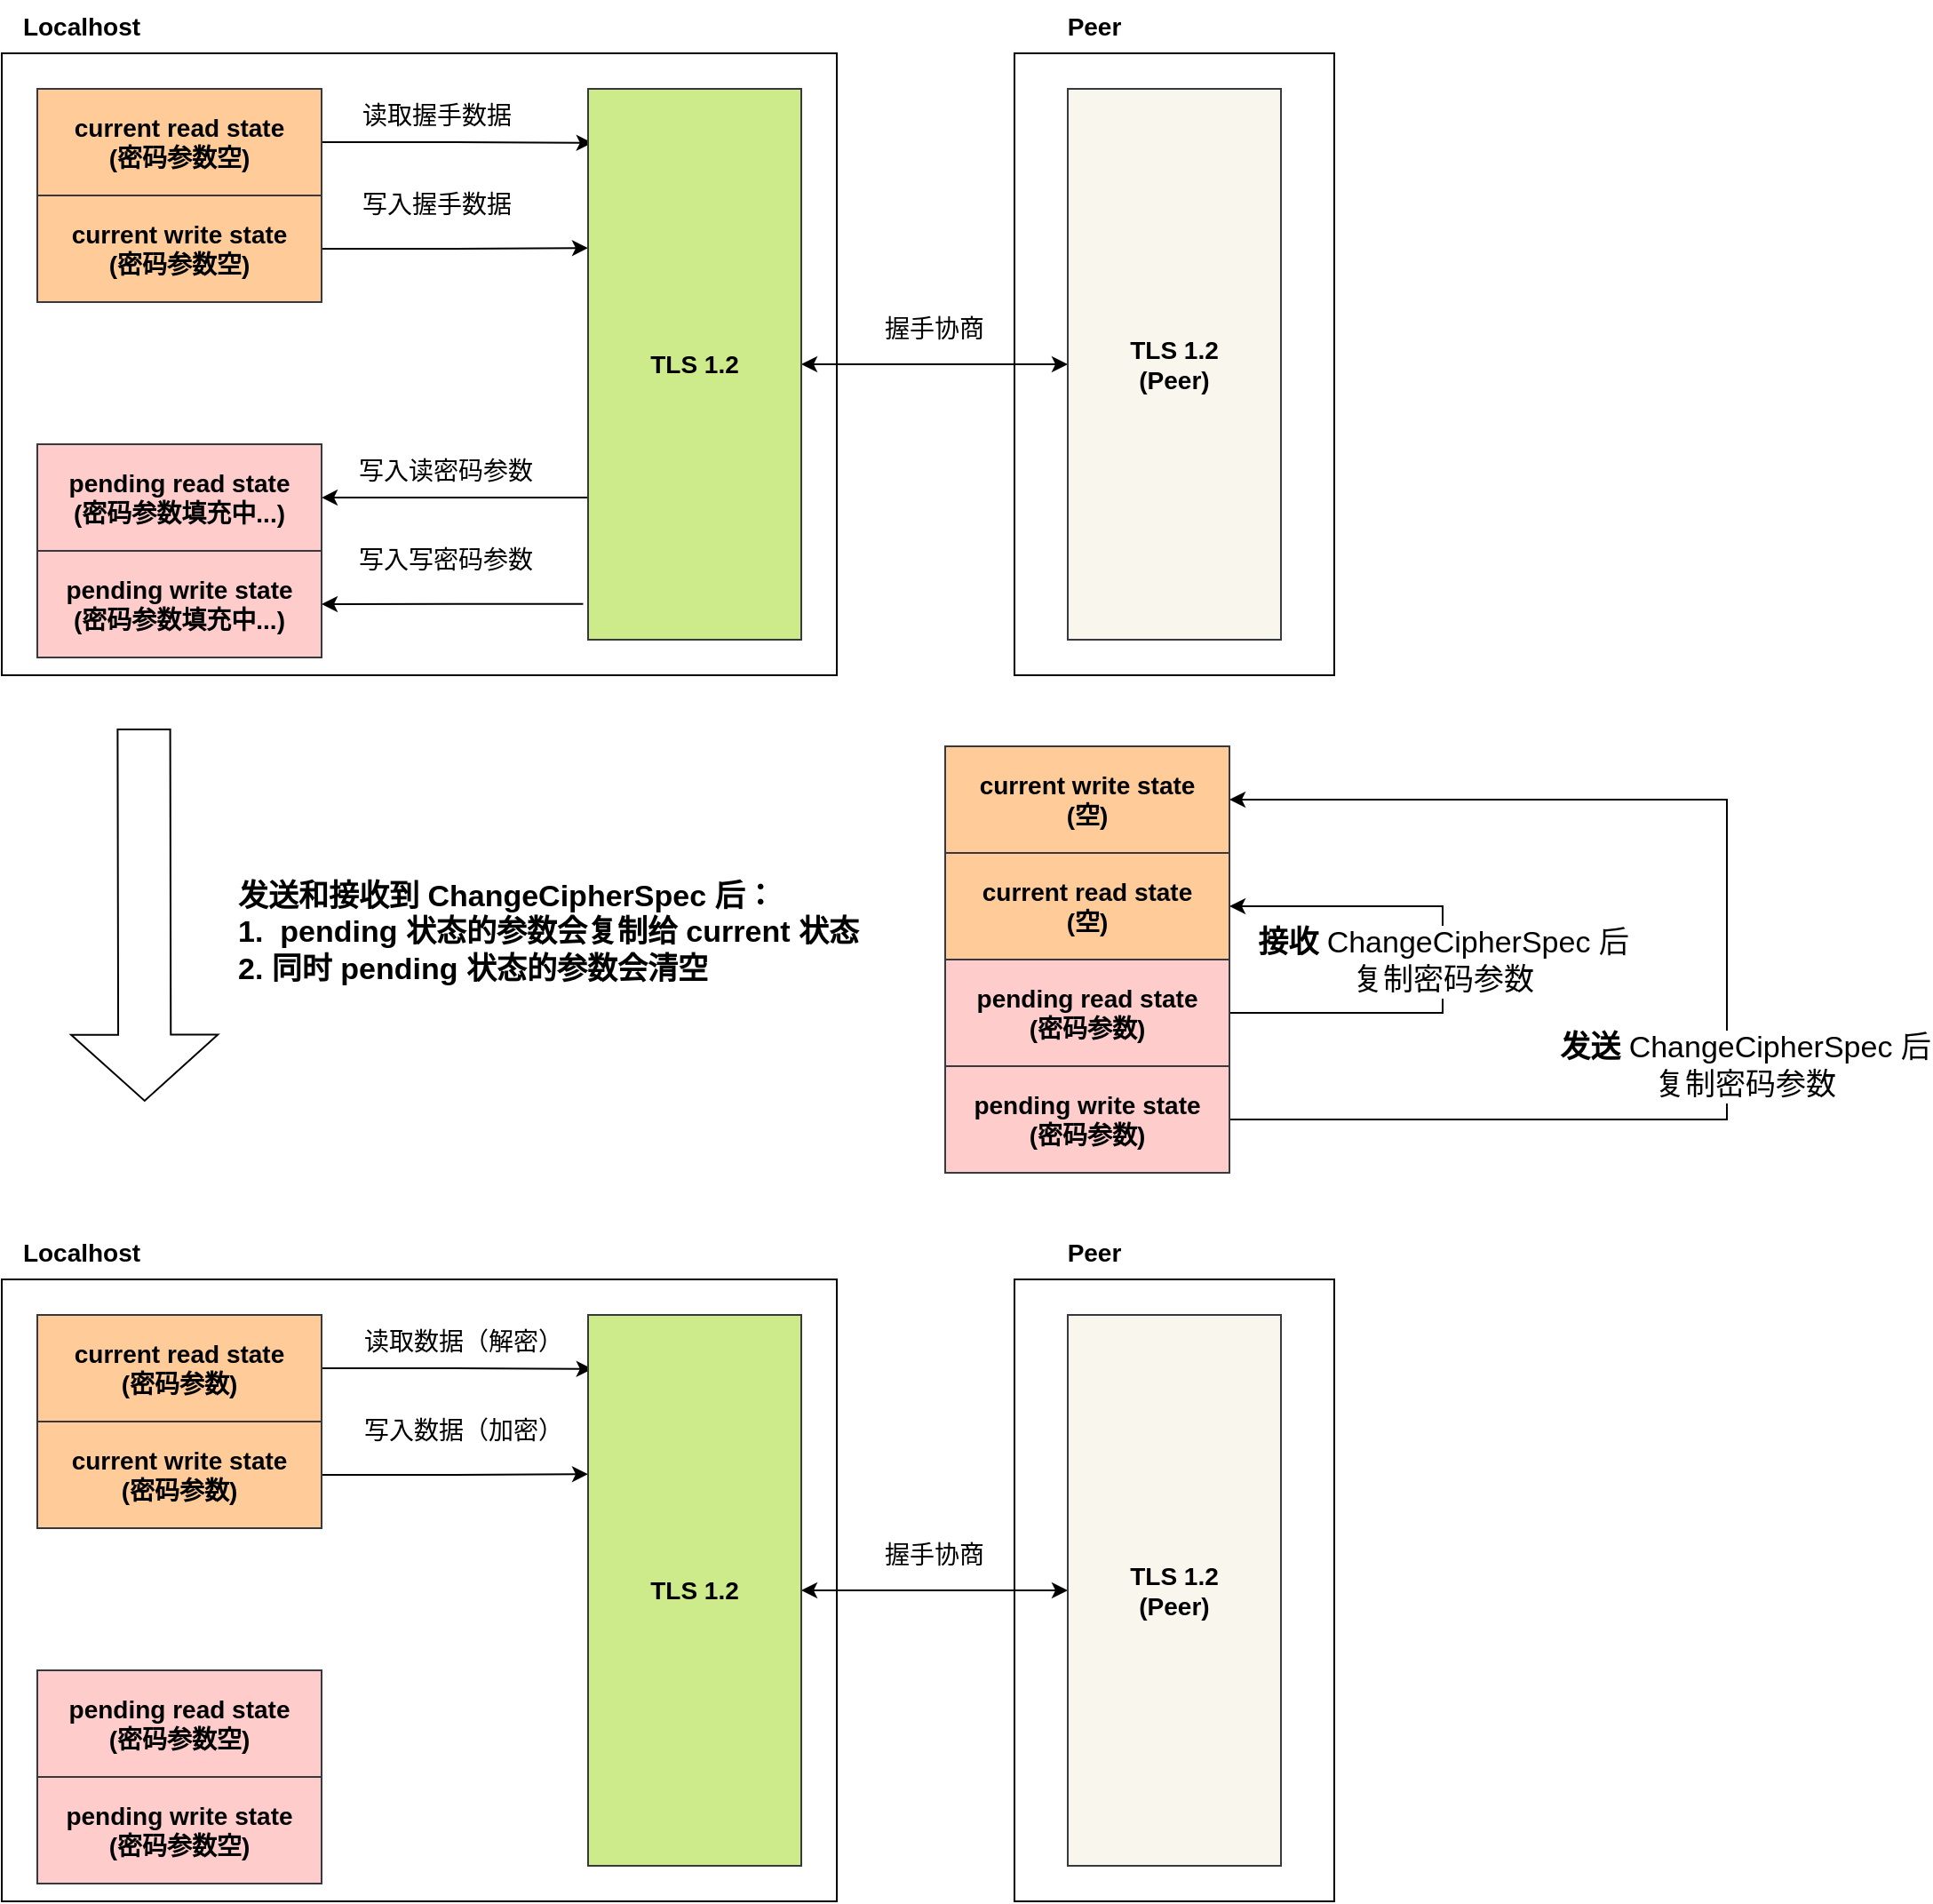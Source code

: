 <mxfile version="20.2.5" type="device"><diagram id="C-SdtaB-mN2W1fpg0Cmi" name="第 1 页"><mxGraphModel dx="593" dy="312" grid="1" gridSize="10" guides="1" tooltips="1" connect="1" arrows="1" fold="1" page="1" pageScale="1" pageWidth="827" pageHeight="1169" math="0" shadow="0"><root><mxCell id="0"/><mxCell id="1" parent="0"/><mxCell id="juc2BzhCltOlcEvHwwvy-24" value="" style="rounded=0;whiteSpace=wrap;html=1;fontSize=14;" vertex="1" parent="1"><mxGeometry x="750" y="150" width="180" height="350" as="geometry"/></mxCell><mxCell id="juc2BzhCltOlcEvHwwvy-22" value="" style="rounded=0;whiteSpace=wrap;html=1;fontSize=14;" vertex="1" parent="1"><mxGeometry x="180" y="150" width="470" height="350" as="geometry"/></mxCell><mxCell id="juc2BzhCltOlcEvHwwvy-9" style="edgeStyle=orthogonalEdgeStyle;rounded=0;orthogonalLoop=1;jettySize=auto;html=1;exitX=1;exitY=0.5;exitDx=0;exitDy=0;entryX=0.02;entryY=0.098;entryDx=0;entryDy=0;entryPerimeter=0;fontStyle=1;fontSize=14;" edge="1" parent="1" source="juc2BzhCltOlcEvHwwvy-1" target="juc2BzhCltOlcEvHwwvy-7"><mxGeometry relative="1" as="geometry"/></mxCell><mxCell id="juc2BzhCltOlcEvHwwvy-1" value="current read state&lt;br style=&quot;font-size: 14px;&quot;&gt;(密码参数空)" style="rounded=0;whiteSpace=wrap;html=1;fontStyle=1;fontSize=14;fillColor=#ffcc99;strokeColor=#36393d;" vertex="1" parent="1"><mxGeometry x="200" y="170" width="160" height="60" as="geometry"/></mxCell><mxCell id="juc2BzhCltOlcEvHwwvy-10" style="edgeStyle=orthogonalEdgeStyle;rounded=0;orthogonalLoop=1;jettySize=auto;html=1;exitX=1;exitY=0.5;exitDx=0;exitDy=0;entryX=0;entryY=0.289;entryDx=0;entryDy=0;entryPerimeter=0;fontStyle=1;fontSize=14;" edge="1" parent="1" source="juc2BzhCltOlcEvHwwvy-2" target="juc2BzhCltOlcEvHwwvy-7"><mxGeometry relative="1" as="geometry"/></mxCell><mxCell id="juc2BzhCltOlcEvHwwvy-2" value="current write state&lt;br style=&quot;font-size: 14px;&quot;&gt;(密码参数空)" style="rounded=0;whiteSpace=wrap;html=1;fontStyle=1;fontSize=14;fillColor=#ffcc99;strokeColor=#36393d;" vertex="1" parent="1"><mxGeometry x="200" y="230" width="160" height="60" as="geometry"/></mxCell><mxCell id="juc2BzhCltOlcEvHwwvy-5" value="pending read state&lt;br style=&quot;font-size: 14px;&quot;&gt;(密码参数填充中...)" style="rounded=0;whiteSpace=wrap;html=1;fontStyle=1;fontSize=14;fillColor=#ffcccc;strokeColor=#36393d;" vertex="1" parent="1"><mxGeometry x="200" y="370" width="160" height="60" as="geometry"/></mxCell><mxCell id="juc2BzhCltOlcEvHwwvy-6" value="pending write state&lt;br style=&quot;font-size: 14px;&quot;&gt;(密码参数填充中...)" style="rounded=0;whiteSpace=wrap;html=1;fontStyle=1;fontSize=14;fillColor=#ffcccc;strokeColor=#36393d;" vertex="1" parent="1"><mxGeometry x="200" y="430" width="160" height="60" as="geometry"/></mxCell><mxCell id="juc2BzhCltOlcEvHwwvy-12" style="edgeStyle=orthogonalEdgeStyle;rounded=0;orthogonalLoop=1;jettySize=auto;html=1;exitX=0.006;exitY=0.742;exitDx=0;exitDy=0;exitPerimeter=0;fontStyle=1;fontSize=14;" edge="1" parent="1" source="juc2BzhCltOlcEvHwwvy-7" target="juc2BzhCltOlcEvHwwvy-5"><mxGeometry relative="1" as="geometry"/></mxCell><mxCell id="juc2BzhCltOlcEvHwwvy-13" style="edgeStyle=orthogonalEdgeStyle;rounded=0;orthogonalLoop=1;jettySize=auto;html=1;exitX=-0.023;exitY=0.935;exitDx=0;exitDy=0;entryX=1;entryY=0.5;entryDx=0;entryDy=0;exitPerimeter=0;fontStyle=1;fontSize=14;" edge="1" parent="1" source="juc2BzhCltOlcEvHwwvy-7" target="juc2BzhCltOlcEvHwwvy-6"><mxGeometry relative="1" as="geometry"/></mxCell><mxCell id="juc2BzhCltOlcEvHwwvy-18" style="edgeStyle=orthogonalEdgeStyle;rounded=0;orthogonalLoop=1;jettySize=auto;html=1;exitX=1;exitY=0.5;exitDx=0;exitDy=0;entryX=0;entryY=0.5;entryDx=0;entryDy=0;fontSize=14;startArrow=classic;startFill=1;" edge="1" parent="1" source="juc2BzhCltOlcEvHwwvy-7" target="juc2BzhCltOlcEvHwwvy-8"><mxGeometry relative="1" as="geometry"/></mxCell><mxCell id="juc2BzhCltOlcEvHwwvy-7" value="TLS 1.2" style="rounded=0;whiteSpace=wrap;html=1;fontStyle=1;fontSize=14;fillColor=#cdeb8b;strokeColor=#36393d;" vertex="1" parent="1"><mxGeometry x="510" y="170" width="120" height="310" as="geometry"/></mxCell><mxCell id="juc2BzhCltOlcEvHwwvy-8" value="TLS 1.2&lt;br&gt;(Peer)" style="rounded=0;whiteSpace=wrap;html=1;fontStyle=1;fontSize=14;fillColor=#f9f7ed;strokeColor=#36393d;" vertex="1" parent="1"><mxGeometry x="780" y="170" width="120" height="310" as="geometry"/></mxCell><mxCell id="juc2BzhCltOlcEvHwwvy-14" value="读取握手数据" style="text;html=1;strokeColor=none;fillColor=none;align=center;verticalAlign=middle;whiteSpace=wrap;rounded=0;fontSize=14;" vertex="1" parent="1"><mxGeometry x="380" y="170" width="90" height="30" as="geometry"/></mxCell><mxCell id="juc2BzhCltOlcEvHwwvy-15" value="写入握手数据" style="text;html=1;strokeColor=none;fillColor=none;align=center;verticalAlign=middle;whiteSpace=wrap;rounded=0;fontSize=14;" vertex="1" parent="1"><mxGeometry x="380" y="220" width="90" height="30" as="geometry"/></mxCell><mxCell id="juc2BzhCltOlcEvHwwvy-19" value="握手协商" style="text;html=1;strokeColor=none;fillColor=none;align=center;verticalAlign=middle;whiteSpace=wrap;rounded=0;fontSize=14;" vertex="1" parent="1"><mxGeometry x="660" y="290" width="90" height="30" as="geometry"/></mxCell><mxCell id="juc2BzhCltOlcEvHwwvy-20" value="写入读密码参数" style="text;html=1;strokeColor=none;fillColor=none;align=center;verticalAlign=middle;whiteSpace=wrap;rounded=0;fontSize=14;" vertex="1" parent="1"><mxGeometry x="380" y="370" width="100" height="30" as="geometry"/></mxCell><mxCell id="juc2BzhCltOlcEvHwwvy-21" value="写入写密码参数" style="text;html=1;strokeColor=none;fillColor=none;align=center;verticalAlign=middle;whiteSpace=wrap;rounded=0;fontSize=14;" vertex="1" parent="1"><mxGeometry x="380" y="420" width="100" height="30" as="geometry"/></mxCell><mxCell id="juc2BzhCltOlcEvHwwvy-23" value="Localhost" style="text;html=1;strokeColor=none;fillColor=none;align=center;verticalAlign=middle;whiteSpace=wrap;rounded=0;fontSize=14;fontStyle=1" vertex="1" parent="1"><mxGeometry x="180" y="120" width="90" height="30" as="geometry"/></mxCell><mxCell id="juc2BzhCltOlcEvHwwvy-25" value="Peer" style="text;html=1;strokeColor=none;fillColor=none;align=center;verticalAlign=middle;whiteSpace=wrap;rounded=0;fontSize=14;fontStyle=1" vertex="1" parent="1"><mxGeometry x="750" y="120" width="90" height="30" as="geometry"/></mxCell><mxCell id="juc2BzhCltOlcEvHwwvy-26" value="" style="shape=flexArrow;endArrow=classic;html=1;rounded=0;fontSize=14;endWidth=52;endSize=12.064;width=29.6;" edge="1" parent="1"><mxGeometry width="50" height="50" relative="1" as="geometry"><mxPoint x="260" y="530" as="sourcePoint"/><mxPoint x="260.41" y="740" as="targetPoint"/></mxGeometry></mxCell><mxCell id="juc2BzhCltOlcEvHwwvy-47" value="" style="rounded=0;whiteSpace=wrap;html=1;fontSize=14;" vertex="1" parent="1"><mxGeometry x="750" y="840" width="180" height="350" as="geometry"/></mxCell><mxCell id="juc2BzhCltOlcEvHwwvy-48" value="" style="rounded=0;whiteSpace=wrap;html=1;fontSize=14;" vertex="1" parent="1"><mxGeometry x="180" y="840" width="470" height="350" as="geometry"/></mxCell><mxCell id="juc2BzhCltOlcEvHwwvy-49" style="edgeStyle=orthogonalEdgeStyle;rounded=0;orthogonalLoop=1;jettySize=auto;html=1;exitX=1;exitY=0.5;exitDx=0;exitDy=0;entryX=0.02;entryY=0.098;entryDx=0;entryDy=0;entryPerimeter=0;fontStyle=1;fontSize=14;" edge="1" parent="1" source="juc2BzhCltOlcEvHwwvy-50" target="juc2BzhCltOlcEvHwwvy-58"><mxGeometry relative="1" as="geometry"/></mxCell><mxCell id="juc2BzhCltOlcEvHwwvy-50" value="current read state&lt;br style=&quot;font-size: 14px;&quot;&gt;(密码参数)" style="rounded=0;whiteSpace=wrap;html=1;fontStyle=1;fontSize=14;fillColor=#ffcc99;strokeColor=#36393d;" vertex="1" parent="1"><mxGeometry x="200" y="860" width="160" height="60" as="geometry"/></mxCell><mxCell id="juc2BzhCltOlcEvHwwvy-51" style="edgeStyle=orthogonalEdgeStyle;rounded=0;orthogonalLoop=1;jettySize=auto;html=1;exitX=1;exitY=0.5;exitDx=0;exitDy=0;entryX=0;entryY=0.289;entryDx=0;entryDy=0;entryPerimeter=0;fontStyle=1;fontSize=14;" edge="1" parent="1" source="juc2BzhCltOlcEvHwwvy-52" target="juc2BzhCltOlcEvHwwvy-58"><mxGeometry relative="1" as="geometry"/></mxCell><mxCell id="juc2BzhCltOlcEvHwwvy-52" value="current write state&lt;br style=&quot;font-size: 14px;&quot;&gt;(密码参数)" style="rounded=0;whiteSpace=wrap;html=1;fontStyle=1;fontSize=14;fillColor=#ffcc99;strokeColor=#36393d;" vertex="1" parent="1"><mxGeometry x="200" y="920" width="160" height="60" as="geometry"/></mxCell><mxCell id="juc2BzhCltOlcEvHwwvy-53" value="pending read state&lt;br style=&quot;font-size: 14px;&quot;&gt;(密码参数空)" style="rounded=0;whiteSpace=wrap;html=1;fontStyle=1;fontSize=14;fillColor=#ffcccc;strokeColor=#36393d;" vertex="1" parent="1"><mxGeometry x="200" y="1060" width="160" height="60" as="geometry"/></mxCell><mxCell id="juc2BzhCltOlcEvHwwvy-54" value="pending write state&lt;br style=&quot;font-size: 14px;&quot;&gt;(密码参数空)" style="rounded=0;whiteSpace=wrap;html=1;fontStyle=1;fontSize=14;fillColor=#ffcccc;strokeColor=#36393d;" vertex="1" parent="1"><mxGeometry x="200" y="1120" width="160" height="60" as="geometry"/></mxCell><mxCell id="juc2BzhCltOlcEvHwwvy-57" style="edgeStyle=orthogonalEdgeStyle;rounded=0;orthogonalLoop=1;jettySize=auto;html=1;exitX=1;exitY=0.5;exitDx=0;exitDy=0;entryX=0;entryY=0.5;entryDx=0;entryDy=0;fontSize=14;startArrow=classic;startFill=1;" edge="1" parent="1" source="juc2BzhCltOlcEvHwwvy-58" target="juc2BzhCltOlcEvHwwvy-59"><mxGeometry relative="1" as="geometry"/></mxCell><mxCell id="juc2BzhCltOlcEvHwwvy-58" value="TLS 1.2" style="rounded=0;whiteSpace=wrap;html=1;fontStyle=1;fontSize=14;fillColor=#cdeb8b;strokeColor=#36393d;" vertex="1" parent="1"><mxGeometry x="510" y="860" width="120" height="310" as="geometry"/></mxCell><mxCell id="juc2BzhCltOlcEvHwwvy-59" value="TLS 1.2&lt;br&gt;(Peer)" style="rounded=0;whiteSpace=wrap;html=1;fontStyle=1;fontSize=14;fillColor=#f9f7ed;strokeColor=#36393d;" vertex="1" parent="1"><mxGeometry x="780" y="860" width="120" height="310" as="geometry"/></mxCell><mxCell id="juc2BzhCltOlcEvHwwvy-60" value="读取数据（解密）" style="text;html=1;strokeColor=none;fillColor=none;align=center;verticalAlign=middle;whiteSpace=wrap;rounded=0;fontSize=14;" vertex="1" parent="1"><mxGeometry x="380" y="860" width="120" height="30" as="geometry"/></mxCell><mxCell id="juc2BzhCltOlcEvHwwvy-61" value="写入数据（加密）" style="text;html=1;strokeColor=none;fillColor=none;align=center;verticalAlign=middle;whiteSpace=wrap;rounded=0;fontSize=14;" vertex="1" parent="1"><mxGeometry x="365" y="910" width="150" height="30" as="geometry"/></mxCell><mxCell id="juc2BzhCltOlcEvHwwvy-62" value="握手协商" style="text;html=1;strokeColor=none;fillColor=none;align=center;verticalAlign=middle;whiteSpace=wrap;rounded=0;fontSize=14;" vertex="1" parent="1"><mxGeometry x="660" y="980" width="90" height="30" as="geometry"/></mxCell><mxCell id="juc2BzhCltOlcEvHwwvy-65" value="Localhost" style="text;html=1;strokeColor=none;fillColor=none;align=center;verticalAlign=middle;whiteSpace=wrap;rounded=0;fontSize=14;fontStyle=1" vertex="1" parent="1"><mxGeometry x="180" y="810" width="90" height="30" as="geometry"/></mxCell><mxCell id="juc2BzhCltOlcEvHwwvy-66" value="Peer" style="text;html=1;strokeColor=none;fillColor=none;align=center;verticalAlign=middle;whiteSpace=wrap;rounded=0;fontSize=14;fontStyle=1" vertex="1" parent="1"><mxGeometry x="750" y="810" width="90" height="30" as="geometry"/></mxCell><mxCell id="juc2BzhCltOlcEvHwwvy-69" value="发送和接收到 ChangeCipherSpec 后：&lt;br&gt;1.&amp;nbsp; pending 状态的参数会复制给 current 状态&lt;br&gt;2. 同时 pending 状态的参数会清空" style="text;html=1;strokeColor=none;fillColor=none;align=left;verticalAlign=middle;whiteSpace=wrap;rounded=0;fontSize=17;fontStyle=1" vertex="1" parent="1"><mxGeometry x="311" y="610" width="370" height="70" as="geometry"/></mxCell><mxCell id="juc2BzhCltOlcEvHwwvy-70" value="current write state&lt;br style=&quot;font-size: 14px;&quot;&gt;(空)" style="rounded=0;whiteSpace=wrap;html=1;fontStyle=1;fontSize=14;fillColor=#ffcc99;strokeColor=#36393d;" vertex="1" parent="1"><mxGeometry x="711" y="540" width="160" height="60" as="geometry"/></mxCell><mxCell id="juc2BzhCltOlcEvHwwvy-71" value="current read state&lt;br style=&quot;font-size: 14px;&quot;&gt;(空)" style="rounded=0;whiteSpace=wrap;html=1;fontStyle=1;fontSize=14;fillColor=#ffcc99;strokeColor=#36393d;" vertex="1" parent="1"><mxGeometry x="711" y="600" width="160" height="60" as="geometry"/></mxCell><mxCell id="juc2BzhCltOlcEvHwwvy-74" style="edgeStyle=orthogonalEdgeStyle;rounded=0;orthogonalLoop=1;jettySize=auto;html=1;exitX=1;exitY=0.5;exitDx=0;exitDy=0;entryX=1;entryY=0.5;entryDx=0;entryDy=0;fontSize=17;startArrow=none;startFill=0;" edge="1" parent="1" source="juc2BzhCltOlcEvHwwvy-72" target="juc2BzhCltOlcEvHwwvy-71"><mxGeometry relative="1" as="geometry"><Array as="points"><mxPoint x="991" y="690"/><mxPoint x="991" y="630"/></Array></mxGeometry></mxCell><mxCell id="juc2BzhCltOlcEvHwwvy-80" value="&lt;b&gt;接收&lt;/b&gt; ChangeCipherSpec 后&lt;br&gt;复制密码参数" style="edgeLabel;html=1;align=center;verticalAlign=middle;resizable=0;points=[];fontSize=17;" vertex="1" connectable="0" parent="juc2BzhCltOlcEvHwwvy-74"><mxGeometry x="0.191" y="-3" relative="1" as="geometry"><mxPoint x="-3" y="29" as="offset"/></mxGeometry></mxCell><mxCell id="juc2BzhCltOlcEvHwwvy-72" value="pending read state&lt;br style=&quot;font-size: 14px;&quot;&gt;(密码参数)" style="rounded=0;whiteSpace=wrap;html=1;fontStyle=1;fontSize=14;fillColor=#ffcccc;strokeColor=#36393d;" vertex="1" parent="1"><mxGeometry x="711" y="660" width="160" height="60" as="geometry"/></mxCell><mxCell id="juc2BzhCltOlcEvHwwvy-81" style="edgeStyle=orthogonalEdgeStyle;rounded=0;orthogonalLoop=1;jettySize=auto;html=1;exitX=1;exitY=0.5;exitDx=0;exitDy=0;entryX=1;entryY=0.5;entryDx=0;entryDy=0;fontSize=17;startArrow=none;startFill=0;" edge="1" parent="1" source="juc2BzhCltOlcEvHwwvy-73" target="juc2BzhCltOlcEvHwwvy-70"><mxGeometry relative="1" as="geometry"><Array as="points"><mxPoint x="1151" y="750"/><mxPoint x="1151" y="570"/></Array></mxGeometry></mxCell><mxCell id="juc2BzhCltOlcEvHwwvy-82" value="&lt;b&gt;发送&amp;nbsp;&lt;/b&gt;ChangeCipherSpec 后&lt;br&gt;复制密码参数" style="edgeLabel;html=1;align=center;verticalAlign=middle;resizable=0;points=[];fontSize=17;" vertex="1" connectable="0" parent="juc2BzhCltOlcEvHwwvy-81"><mxGeometry x="0.07" y="3" relative="1" as="geometry"><mxPoint x="13" y="86" as="offset"/></mxGeometry></mxCell><mxCell id="juc2BzhCltOlcEvHwwvy-73" value="pending write state&lt;br style=&quot;font-size: 14px;&quot;&gt;(密码参数)" style="rounded=0;whiteSpace=wrap;html=1;fontStyle=1;fontSize=14;fillColor=#ffcccc;strokeColor=#36393d;" vertex="1" parent="1"><mxGeometry x="711" y="720" width="160" height="60" as="geometry"/></mxCell></root></mxGraphModel></diagram></mxfile>